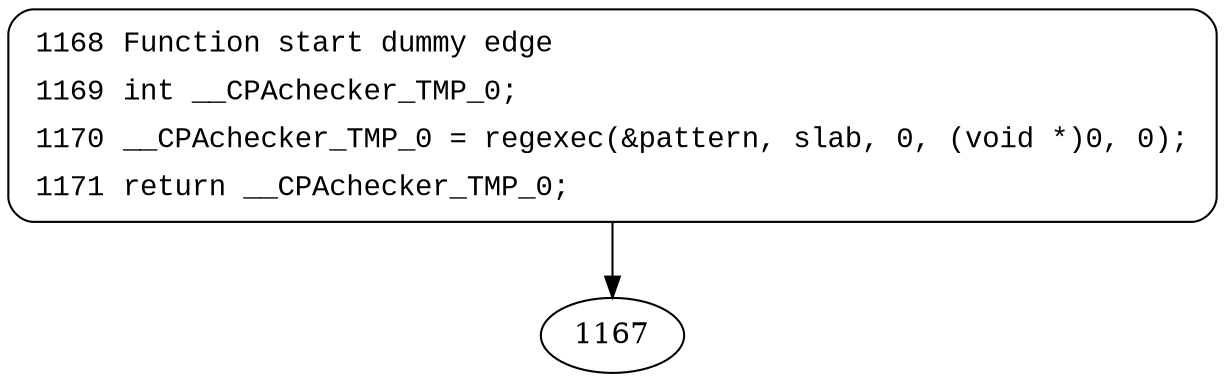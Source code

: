 digraph slab_mismatch {
1168 [style="filled,bold" penwidth="1" fillcolor="white" fontname="Courier New" shape="Mrecord" label=<<table border="0" cellborder="0" cellpadding="3" bgcolor="white"><tr><td align="right">1168</td><td align="left">Function start dummy edge</td></tr><tr><td align="right">1169</td><td align="left">int __CPAchecker_TMP_0;</td></tr><tr><td align="right">1170</td><td align="left">__CPAchecker_TMP_0 = regexec(&amp;pattern, slab, 0, (void *)0, 0);</td></tr><tr><td align="right">1171</td><td align="left">return __CPAchecker_TMP_0;</td></tr></table>>]
1168 -> 1167[label=""]
}